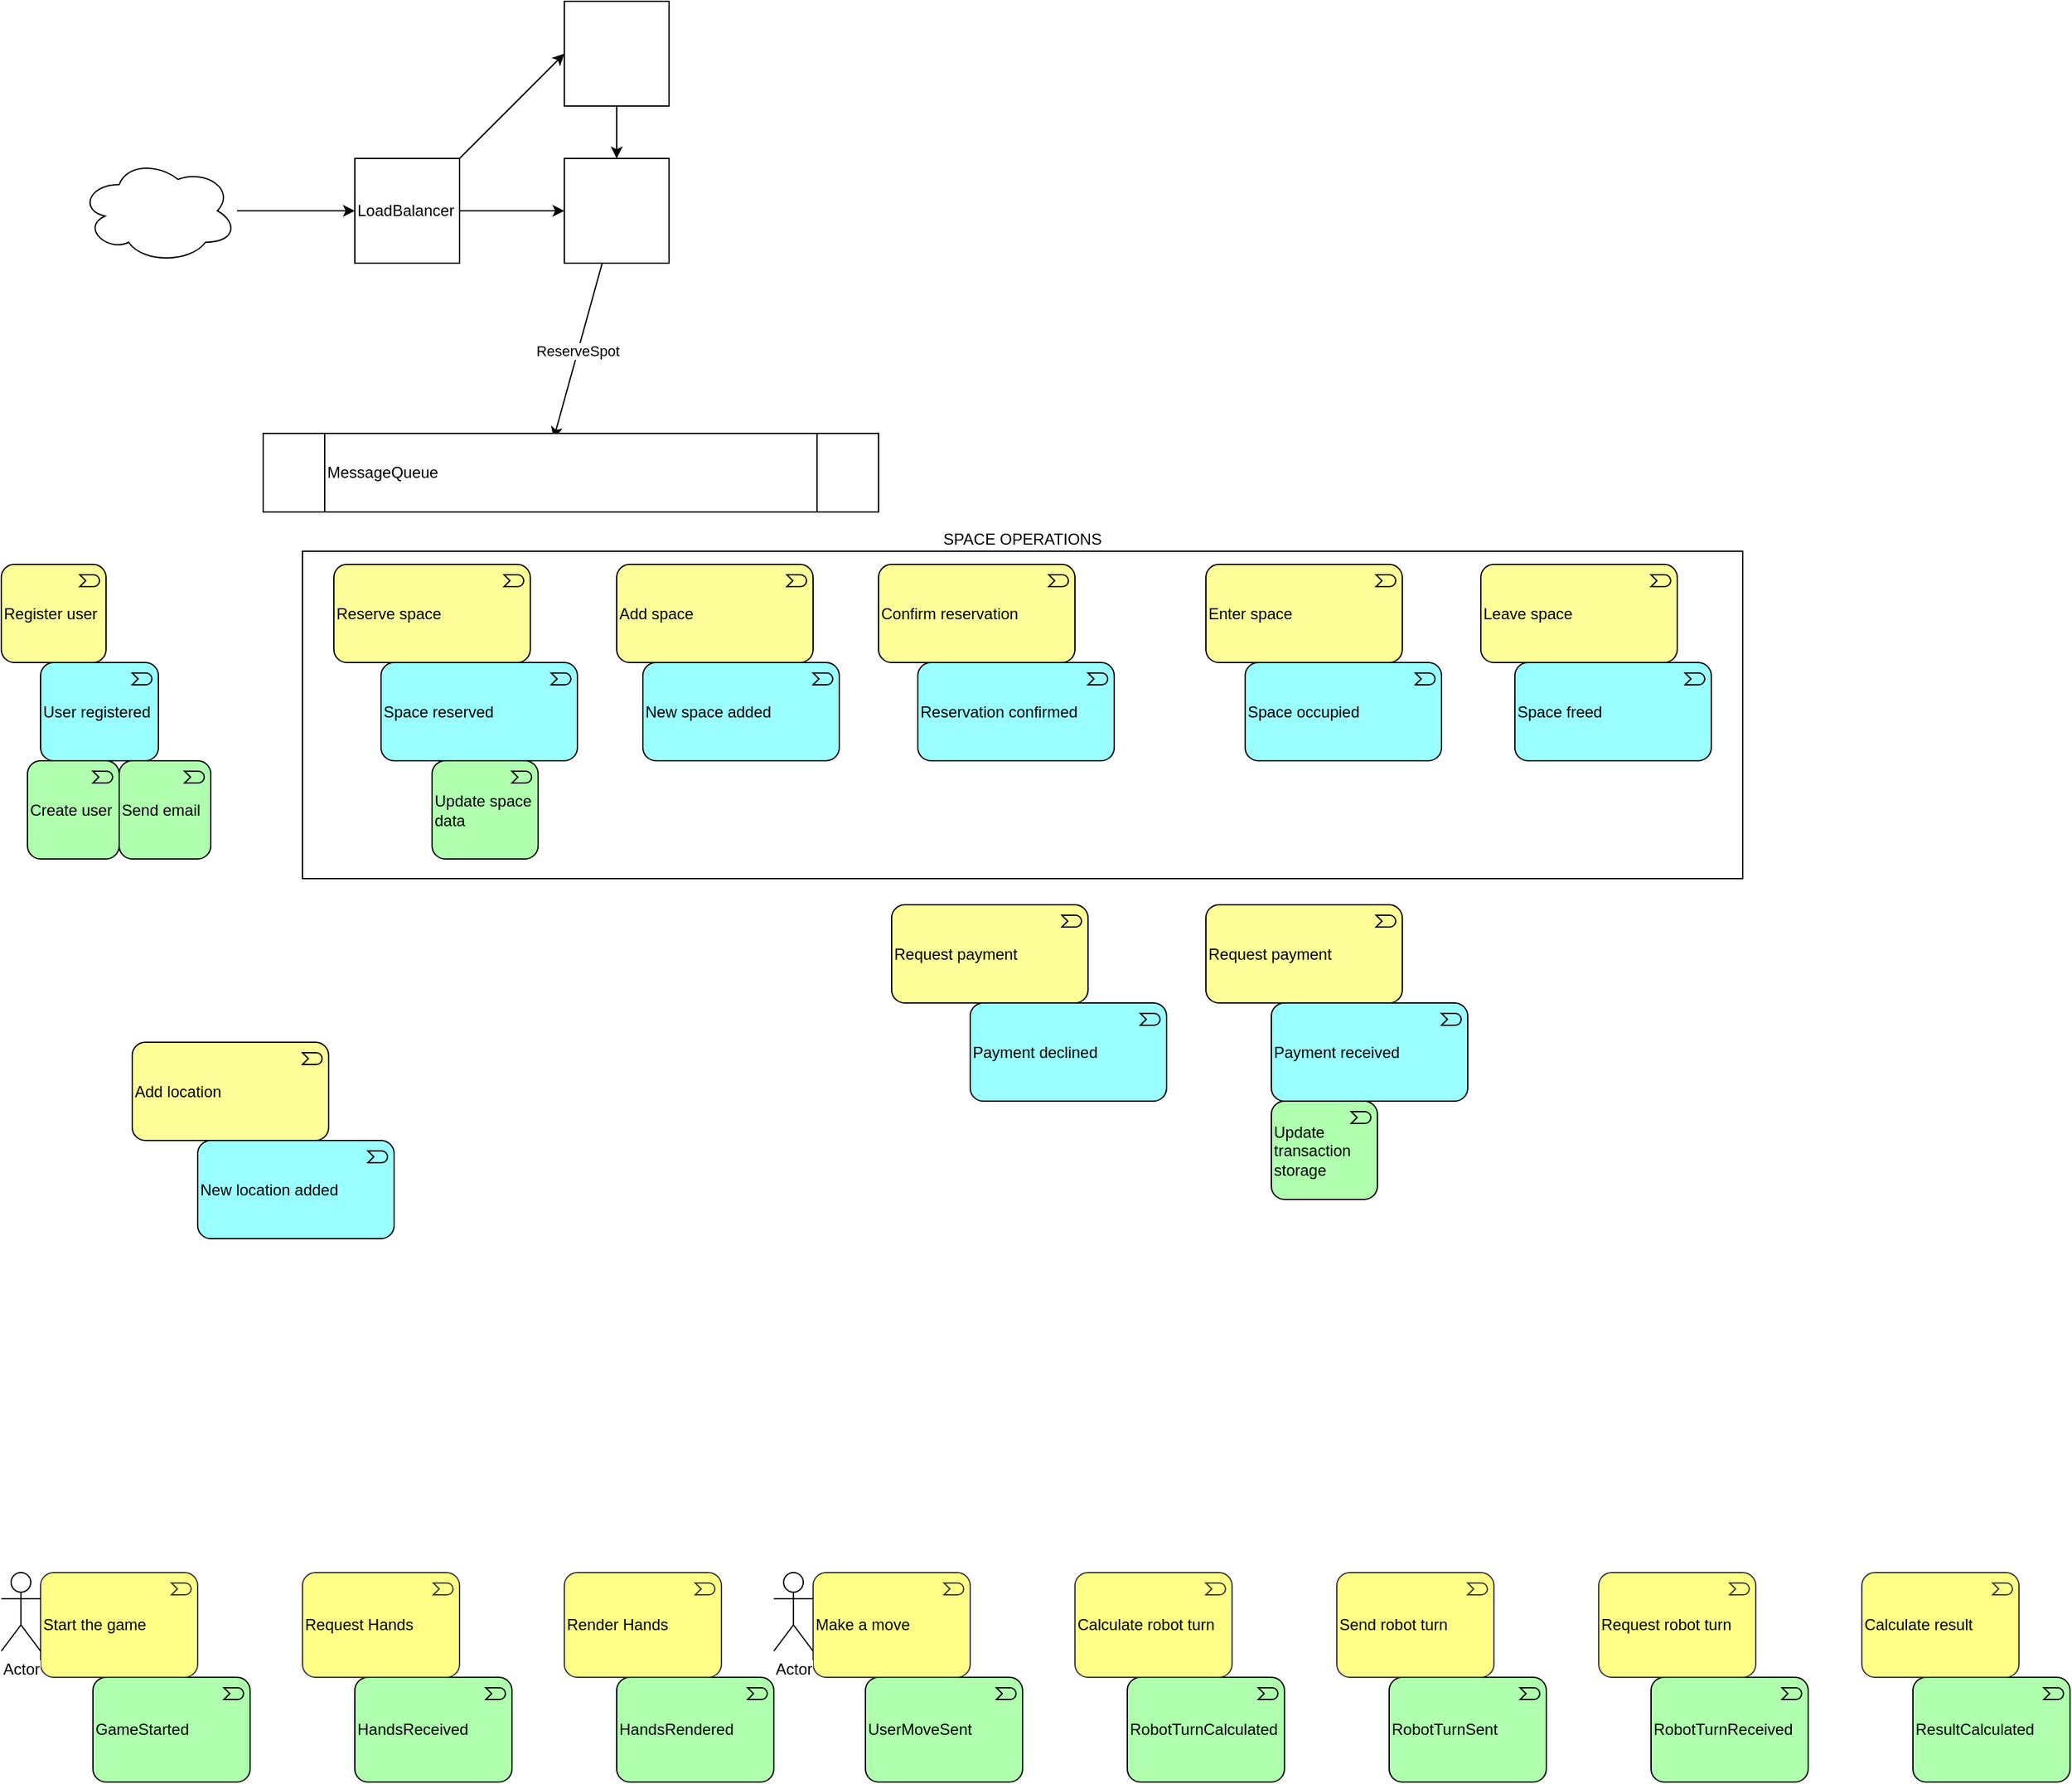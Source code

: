 <mxfile version="13.0.3" type="device"><diagram id="C5RBs43oDa-KdzZeNtuy" name="Page-1"><mxGraphModel dx="1558" dy="1120" grid="1" gridSize="10" guides="1" tooltips="1" connect="1" arrows="1" fold="1" page="1" pageScale="1" pageWidth="827" pageHeight="1169" math="0" shadow="0"><root><mxCell id="WIyWlLk6GJQsqaUBKTNV-0"/><mxCell id="WIyWlLk6GJQsqaUBKTNV-1" parent="WIyWlLk6GJQsqaUBKTNV-0"/><mxCell id="WoZOUPAFkFKYkXcEY8Jn-46" value="SPACE OPERATIONS" style="rounded=0;whiteSpace=wrap;html=1;align=center;labelPosition=center;verticalLabelPosition=top;verticalAlign=bottom;" parent="WIyWlLk6GJQsqaUBKTNV-1" vertex="1"><mxGeometry x="240" y="500" width="1100" height="250" as="geometry"/></mxCell><mxCell id="WoZOUPAFkFKYkXcEY8Jn-12" style="edgeStyle=none;rounded=0;orthogonalLoop=1;jettySize=auto;html=1;entryX=0;entryY=0.5;entryDx=0;entryDy=0;" parent="WIyWlLk6GJQsqaUBKTNV-1" source="WoZOUPAFkFKYkXcEY8Jn-10" target="WoZOUPAFkFKYkXcEY8Jn-11" edge="1"><mxGeometry relative="1" as="geometry"/></mxCell><mxCell id="WoZOUPAFkFKYkXcEY8Jn-10" value="" style="ellipse;shape=cloud;whiteSpace=wrap;html=1;align=left;" parent="WIyWlLk6GJQsqaUBKTNV-1" vertex="1"><mxGeometry x="70" y="200" width="120" height="80" as="geometry"/></mxCell><mxCell id="WoZOUPAFkFKYkXcEY8Jn-14" style="edgeStyle=none;rounded=0;orthogonalLoop=1;jettySize=auto;html=1;entryX=0;entryY=0.5;entryDx=0;entryDy=0;" parent="WIyWlLk6GJQsqaUBKTNV-1" source="WoZOUPAFkFKYkXcEY8Jn-11" target="WoZOUPAFkFKYkXcEY8Jn-13" edge="1"><mxGeometry relative="1" as="geometry"/></mxCell><mxCell id="WoZOUPAFkFKYkXcEY8Jn-19" style="edgeStyle=none;rounded=0;orthogonalLoop=1;jettySize=auto;html=1;entryX=0;entryY=0.5;entryDx=0;entryDy=0;" parent="WIyWlLk6GJQsqaUBKTNV-1" source="WoZOUPAFkFKYkXcEY8Jn-11" target="WoZOUPAFkFKYkXcEY8Jn-18" edge="1"><mxGeometry relative="1" as="geometry"/></mxCell><mxCell id="WoZOUPAFkFKYkXcEY8Jn-11" value="LoadBalancer" style="whiteSpace=wrap;html=1;aspect=fixed;align=left;" parent="WIyWlLk6GJQsqaUBKTNV-1" vertex="1"><mxGeometry x="280" y="200" width="80" height="80" as="geometry"/></mxCell><mxCell id="WoZOUPAFkFKYkXcEY8Jn-16" value="ReserveSpot" style="edgeStyle=none;rounded=0;orthogonalLoop=1;jettySize=auto;html=1;entryX=0.472;entryY=0.067;entryDx=0;entryDy=0;entryPerimeter=0;" parent="WIyWlLk6GJQsqaUBKTNV-1" source="WoZOUPAFkFKYkXcEY8Jn-13" target="WoZOUPAFkFKYkXcEY8Jn-15" edge="1"><mxGeometry relative="1" as="geometry"/></mxCell><mxCell id="WoZOUPAFkFKYkXcEY8Jn-13" value="" style="whiteSpace=wrap;html=1;aspect=fixed;align=left;" parent="WIyWlLk6GJQsqaUBKTNV-1" vertex="1"><mxGeometry x="440" y="200" width="80" height="80" as="geometry"/></mxCell><mxCell id="WoZOUPAFkFKYkXcEY8Jn-15" value="MessageQueue" style="shape=process;whiteSpace=wrap;html=1;backgroundOutline=1;align=left;" parent="WIyWlLk6GJQsqaUBKTNV-1" vertex="1"><mxGeometry x="210" y="410" width="470" height="60" as="geometry"/></mxCell><mxCell id="WoZOUPAFkFKYkXcEY8Jn-20" style="edgeStyle=none;rounded=0;orthogonalLoop=1;jettySize=auto;html=1;" parent="WIyWlLk6GJQsqaUBKTNV-1" source="WoZOUPAFkFKYkXcEY8Jn-18" target="WoZOUPAFkFKYkXcEY8Jn-13" edge="1"><mxGeometry relative="1" as="geometry"/></mxCell><mxCell id="WoZOUPAFkFKYkXcEY8Jn-18" value="" style="whiteSpace=wrap;html=1;aspect=fixed;align=left;" parent="WIyWlLk6GJQsqaUBKTNV-1" vertex="1"><mxGeometry x="440" y="80" width="80" height="80" as="geometry"/></mxCell><mxCell id="WoZOUPAFkFKYkXcEY8Jn-21" value="User registered" style="html=1;outlineConnect=0;whiteSpace=wrap;fillColor=#99ffff;shape=mxgraph.archimate3.application;appType=event;archiType=rounded;align=left;" parent="WIyWlLk6GJQsqaUBKTNV-1" vertex="1"><mxGeometry x="40" y="585" width="90" height="75" as="geometry"/></mxCell><mxCell id="WoZOUPAFkFKYkXcEY8Jn-22" value="Space reserved" style="html=1;outlineConnect=0;whiteSpace=wrap;fillColor=#99ffff;shape=mxgraph.archimate3.application;appType=event;archiType=rounded;align=left;" parent="WIyWlLk6GJQsqaUBKTNV-1" vertex="1"><mxGeometry x="300" y="585" width="150" height="75" as="geometry"/></mxCell><mxCell id="WoZOUPAFkFKYkXcEY8Jn-23" value="Reservation confirmed" style="html=1;outlineConnect=0;whiteSpace=wrap;fillColor=#99ffff;shape=mxgraph.archimate3.application;appType=event;archiType=rounded;align=left;" parent="WIyWlLk6GJQsqaUBKTNV-1" vertex="1"><mxGeometry x="710" y="585" width="150" height="75" as="geometry"/></mxCell><mxCell id="WoZOUPAFkFKYkXcEY8Jn-24" value="Space freed" style="html=1;outlineConnect=0;whiteSpace=wrap;fillColor=#99ffff;shape=mxgraph.archimate3.application;appType=event;archiType=rounded;align=left;" parent="WIyWlLk6GJQsqaUBKTNV-1" vertex="1"><mxGeometry x="1166" y="585" width="150" height="75" as="geometry"/></mxCell><mxCell id="WoZOUPAFkFKYkXcEY8Jn-25" value="New space added" style="html=1;outlineConnect=0;whiteSpace=wrap;fillColor=#99ffff;shape=mxgraph.archimate3.application;appType=event;archiType=rounded;align=left;" parent="WIyWlLk6GJQsqaUBKTNV-1" vertex="1"><mxGeometry x="500" y="585" width="150" height="75" as="geometry"/></mxCell><mxCell id="WoZOUPAFkFKYkXcEY8Jn-26" value="New location added" style="html=1;outlineConnect=0;whiteSpace=wrap;fillColor=#99ffff;shape=mxgraph.archimate3.application;appType=event;archiType=rounded;align=left;" parent="WIyWlLk6GJQsqaUBKTNV-1" vertex="1"><mxGeometry x="160" y="950" width="150" height="75" as="geometry"/></mxCell><mxCell id="WoZOUPAFkFKYkXcEY8Jn-28" value="Payment received" style="html=1;outlineConnect=0;whiteSpace=wrap;fillColor=#99ffff;shape=mxgraph.archimate3.application;appType=event;archiType=rounded;align=left;" parent="WIyWlLk6GJQsqaUBKTNV-1" vertex="1"><mxGeometry x="980" y="845" width="150" height="75" as="geometry"/></mxCell><mxCell id="WoZOUPAFkFKYkXcEY8Jn-29" value="Space occupied" style="html=1;outlineConnect=0;whiteSpace=wrap;fillColor=#99ffff;shape=mxgraph.archimate3.application;appType=event;archiType=rounded;align=left;" parent="WIyWlLk6GJQsqaUBKTNV-1" vertex="1"><mxGeometry x="960" y="585" width="150" height="75" as="geometry"/></mxCell><mxCell id="WoZOUPAFkFKYkXcEY8Jn-30" value="Payment declined" style="html=1;outlineConnect=0;whiteSpace=wrap;fillColor=#99ffff;shape=mxgraph.archimate3.application;appType=event;archiType=rounded;align=left;" parent="WIyWlLk6GJQsqaUBKTNV-1" vertex="1"><mxGeometry x="750" y="845" width="150" height="75" as="geometry"/></mxCell><mxCell id="WoZOUPAFkFKYkXcEY8Jn-31" value="Register user" style="html=1;outlineConnect=0;whiteSpace=wrap;fillColor=#ffff99;shape=mxgraph.archimate3.application;appType=event;archiType=rounded;align=left;" parent="WIyWlLk6GJQsqaUBKTNV-1" vertex="1"><mxGeometry x="10" y="510" width="80" height="75" as="geometry"/></mxCell><mxCell id="WoZOUPAFkFKYkXcEY8Jn-32" value="Reserve space" style="html=1;outlineConnect=0;whiteSpace=wrap;fillColor=#ffff99;shape=mxgraph.archimate3.application;appType=event;archiType=rounded;align=left;" parent="WIyWlLk6GJQsqaUBKTNV-1" vertex="1"><mxGeometry x="264" y="510" width="150" height="75" as="geometry"/></mxCell><mxCell id="WoZOUPAFkFKYkXcEY8Jn-33" value="Request payment" style="html=1;outlineConnect=0;whiteSpace=wrap;fillColor=#ffff99;shape=mxgraph.archimate3.application;appType=event;archiType=rounded;align=left;" parent="WIyWlLk6GJQsqaUBKTNV-1" vertex="1"><mxGeometry x="930" y="770" width="150" height="75" as="geometry"/></mxCell><mxCell id="WoZOUPAFkFKYkXcEY8Jn-34" value="Confirm reservation" style="html=1;outlineConnect=0;whiteSpace=wrap;fillColor=#ffff99;shape=mxgraph.archimate3.application;appType=event;archiType=rounded;align=left;" parent="WIyWlLk6GJQsqaUBKTNV-1" vertex="1"><mxGeometry x="680" y="510" width="150" height="75" as="geometry"/></mxCell><mxCell id="WoZOUPAFkFKYkXcEY8Jn-35" value="Enter space" style="html=1;outlineConnect=0;whiteSpace=wrap;fillColor=#ffff99;shape=mxgraph.archimate3.application;appType=event;archiType=rounded;align=left;" parent="WIyWlLk6GJQsqaUBKTNV-1" vertex="1"><mxGeometry x="930" y="510" width="150" height="75" as="geometry"/></mxCell><mxCell id="WoZOUPAFkFKYkXcEY8Jn-36" value="Leave space" style="html=1;outlineConnect=0;whiteSpace=wrap;fillColor=#ffff99;shape=mxgraph.archimate3.application;appType=event;archiType=rounded;align=left;" parent="WIyWlLk6GJQsqaUBKTNV-1" vertex="1"><mxGeometry x="1140" y="510" width="150" height="75" as="geometry"/></mxCell><mxCell id="WoZOUPAFkFKYkXcEY8Jn-37" value="Add location" style="html=1;outlineConnect=0;whiteSpace=wrap;fillColor=#ffff99;shape=mxgraph.archimate3.application;appType=event;archiType=rounded;align=left;" parent="WIyWlLk6GJQsqaUBKTNV-1" vertex="1"><mxGeometry x="110" y="875" width="150" height="75" as="geometry"/></mxCell><mxCell id="WoZOUPAFkFKYkXcEY8Jn-38" value="Add space" style="html=1;outlineConnect=0;whiteSpace=wrap;fillColor=#ffff99;shape=mxgraph.archimate3.application;appType=event;archiType=rounded;align=left;" parent="WIyWlLk6GJQsqaUBKTNV-1" vertex="1"><mxGeometry x="480" y="510" width="150" height="75" as="geometry"/></mxCell><mxCell id="WoZOUPAFkFKYkXcEY8Jn-39" value="Request payment" style="html=1;outlineConnect=0;whiteSpace=wrap;fillColor=#ffff99;shape=mxgraph.archimate3.application;appType=event;archiType=rounded;align=left;" parent="WIyWlLk6GJQsqaUBKTNV-1" vertex="1"><mxGeometry x="690" y="770" width="150" height="75" as="geometry"/></mxCell><mxCell id="WoZOUPAFkFKYkXcEY8Jn-40" value="Create user" style="html=1;outlineConnect=0;whiteSpace=wrap;fillColor=#AFFFAF;shape=mxgraph.archimate3.application;appType=event;archiType=rounded;align=left;" parent="WIyWlLk6GJQsqaUBKTNV-1" vertex="1"><mxGeometry x="30" y="660" width="70" height="75" as="geometry"/></mxCell><mxCell id="WoZOUPAFkFKYkXcEY8Jn-41" value="Send email" style="html=1;outlineConnect=0;whiteSpace=wrap;fillColor=#AFFFAF;shape=mxgraph.archimate3.application;appType=event;archiType=rounded;align=left;" parent="WIyWlLk6GJQsqaUBKTNV-1" vertex="1"><mxGeometry x="100" y="660" width="70" height="75" as="geometry"/></mxCell><mxCell id="WoZOUPAFkFKYkXcEY8Jn-44" value="Update space data" style="html=1;outlineConnect=0;whiteSpace=wrap;fillColor=#AFFFAF;shape=mxgraph.archimate3.application;appType=event;archiType=rounded;align=left;" parent="WIyWlLk6GJQsqaUBKTNV-1" vertex="1"><mxGeometry x="339" y="660" width="81" height="75" as="geometry"/></mxCell><mxCell id="WoZOUPAFkFKYkXcEY8Jn-45" value="Update transaction storage" style="html=1;outlineConnect=0;whiteSpace=wrap;fillColor=#AFFFAF;shape=mxgraph.archimate3.application;appType=event;archiType=rounded;align=left;" parent="WIyWlLk6GJQsqaUBKTNV-1" vertex="1"><mxGeometry x="980" y="920" width="81" height="75" as="geometry"/></mxCell><mxCell id="kQTiPbow6mwg3GDQkXu6-0" value="GameStarted" style="html=1;outlineConnect=0;whiteSpace=wrap;fillColor=#AFFFAF;shape=mxgraph.archimate3.application;appType=event;archiType=rounded;align=left;" vertex="1" parent="WIyWlLk6GJQsqaUBKTNV-1"><mxGeometry x="80" y="1360" width="120" height="80" as="geometry"/></mxCell><mxCell id="kQTiPbow6mwg3GDQkXu6-1" value="HandsReceived" style="html=1;outlineConnect=0;whiteSpace=wrap;fillColor=#AFFFAF;shape=mxgraph.archimate3.application;appType=event;archiType=rounded;align=left;" vertex="1" parent="WIyWlLk6GJQsqaUBKTNV-1"><mxGeometry x="280" y="1360" width="120" height="80" as="geometry"/></mxCell><mxCell id="kQTiPbow6mwg3GDQkXu6-2" value="UserMoveSent" style="html=1;outlineConnect=0;whiteSpace=wrap;fillColor=#AFFFAF;shape=mxgraph.archimate3.application;appType=event;archiType=rounded;align=left;" vertex="1" parent="WIyWlLk6GJQsqaUBKTNV-1"><mxGeometry x="670" y="1360" width="120" height="80" as="geometry"/></mxCell><mxCell id="kQTiPbow6mwg3GDQkXu6-3" value="RobotTurnCalculated" style="html=1;outlineConnect=0;whiteSpace=wrap;fillColor=#AFFFAF;shape=mxgraph.archimate3.application;appType=event;archiType=rounded;align=left;" vertex="1" parent="WIyWlLk6GJQsqaUBKTNV-1"><mxGeometry x="870" y="1360" width="120" height="80" as="geometry"/></mxCell><mxCell id="kQTiPbow6mwg3GDQkXu6-4" value="ResultCalculated" style="html=1;outlineConnect=0;whiteSpace=wrap;fillColor=#AFFFAF;shape=mxgraph.archimate3.application;appType=event;archiType=rounded;align=left;" vertex="1" parent="WIyWlLk6GJQsqaUBKTNV-1"><mxGeometry x="1470" y="1360" width="120" height="80" as="geometry"/></mxCell><mxCell id="kQTiPbow6mwg3GDQkXu6-6" value="Start the game" style="html=1;outlineConnect=0;whiteSpace=wrap;fillColor=#ffff88;shape=mxgraph.archimate3.application;appType=event;archiType=rounded;align=left;strokeColor=#36393d;" vertex="1" parent="WIyWlLk6GJQsqaUBKTNV-1"><mxGeometry x="40" y="1280" width="120" height="80" as="geometry"/></mxCell><mxCell id="kQTiPbow6mwg3GDQkXu6-7" value="Actor" style="shape=umlActor;verticalLabelPosition=bottom;labelBackgroundColor=#ffffff;verticalAlign=top;html=1;outlineConnect=0;" vertex="1" parent="WIyWlLk6GJQsqaUBKTNV-1"><mxGeometry x="10" y="1280" width="30" height="60" as="geometry"/></mxCell><mxCell id="kQTiPbow6mwg3GDQkXu6-8" value="Request Hands" style="html=1;outlineConnect=0;whiteSpace=wrap;fillColor=#ffff88;shape=mxgraph.archimate3.application;appType=event;archiType=rounded;align=left;strokeColor=#36393d;" vertex="1" parent="WIyWlLk6GJQsqaUBKTNV-1"><mxGeometry x="240" y="1280" width="120" height="80" as="geometry"/></mxCell><mxCell id="kQTiPbow6mwg3GDQkXu6-9" value="Make a move" style="html=1;outlineConnect=0;whiteSpace=wrap;fillColor=#ffff88;shape=mxgraph.archimate3.application;appType=event;archiType=rounded;align=left;strokeColor=#36393d;" vertex="1" parent="WIyWlLk6GJQsqaUBKTNV-1"><mxGeometry x="630" y="1280" width="120" height="80" as="geometry"/></mxCell><mxCell id="kQTiPbow6mwg3GDQkXu6-10" value="Calculate robot turn" style="html=1;outlineConnect=0;whiteSpace=wrap;fillColor=#ffff88;shape=mxgraph.archimate3.application;appType=event;archiType=rounded;align=left;strokeColor=#36393d;" vertex="1" parent="WIyWlLk6GJQsqaUBKTNV-1"><mxGeometry x="830" y="1280" width="120" height="80" as="geometry"/></mxCell><mxCell id="kQTiPbow6mwg3GDQkXu6-11" value="Actor" style="shape=umlActor;verticalLabelPosition=bottom;labelBackgroundColor=#ffffff;verticalAlign=top;html=1;outlineConnect=0;" vertex="1" parent="WIyWlLk6GJQsqaUBKTNV-1"><mxGeometry x="600" y="1280" width="30" height="60" as="geometry"/></mxCell><mxCell id="kQTiPbow6mwg3GDQkXu6-13" value="RobotTurnSent" style="html=1;outlineConnect=0;whiteSpace=wrap;fillColor=#AFFFAF;shape=mxgraph.archimate3.application;appType=event;archiType=rounded;align=left;" vertex="1" parent="WIyWlLk6GJQsqaUBKTNV-1"><mxGeometry x="1070" y="1360" width="120" height="80" as="geometry"/></mxCell><mxCell id="kQTiPbow6mwg3GDQkXu6-14" value="RobotTurnReceived" style="html=1;outlineConnect=0;whiteSpace=wrap;fillColor=#AFFFAF;shape=mxgraph.archimate3.application;appType=event;archiType=rounded;align=left;" vertex="1" parent="WIyWlLk6GJQsqaUBKTNV-1"><mxGeometry x="1270" y="1360" width="120" height="80" as="geometry"/></mxCell><mxCell id="kQTiPbow6mwg3GDQkXu6-15" value="Send robot turn" style="html=1;outlineConnect=0;whiteSpace=wrap;fillColor=#ffff88;shape=mxgraph.archimate3.application;appType=event;archiType=rounded;align=left;strokeColor=#36393d;" vertex="1" parent="WIyWlLk6GJQsqaUBKTNV-1"><mxGeometry x="1030" y="1280" width="120" height="80" as="geometry"/></mxCell><mxCell id="kQTiPbow6mwg3GDQkXu6-16" value="Request robot turn" style="html=1;outlineConnect=0;whiteSpace=wrap;fillColor=#ffff88;shape=mxgraph.archimate3.application;appType=event;archiType=rounded;align=left;strokeColor=#36393d;" vertex="1" parent="WIyWlLk6GJQsqaUBKTNV-1"><mxGeometry x="1230" y="1280" width="120" height="80" as="geometry"/></mxCell><mxCell id="kQTiPbow6mwg3GDQkXu6-17" value="Calculate result" style="html=1;outlineConnect=0;whiteSpace=wrap;fillColor=#ffff88;shape=mxgraph.archimate3.application;appType=event;archiType=rounded;align=left;strokeColor=#36393d;" vertex="1" parent="WIyWlLk6GJQsqaUBKTNV-1"><mxGeometry x="1431" y="1280" width="120" height="80" as="geometry"/></mxCell><mxCell id="kQTiPbow6mwg3GDQkXu6-18" value="HandsRendered" style="html=1;outlineConnect=0;whiteSpace=wrap;fillColor=#AFFFAF;shape=mxgraph.archimate3.application;appType=event;archiType=rounded;align=left;" vertex="1" parent="WIyWlLk6GJQsqaUBKTNV-1"><mxGeometry x="480" y="1360" width="120" height="80" as="geometry"/></mxCell><mxCell id="kQTiPbow6mwg3GDQkXu6-19" value="Render Hands" style="html=1;outlineConnect=0;whiteSpace=wrap;fillColor=#ffff88;shape=mxgraph.archimate3.application;appType=event;archiType=rounded;align=left;strokeColor=#36393d;" vertex="1" parent="WIyWlLk6GJQsqaUBKTNV-1"><mxGeometry x="440" y="1280" width="120" height="80" as="geometry"/></mxCell></root></mxGraphModel></diagram></mxfile>